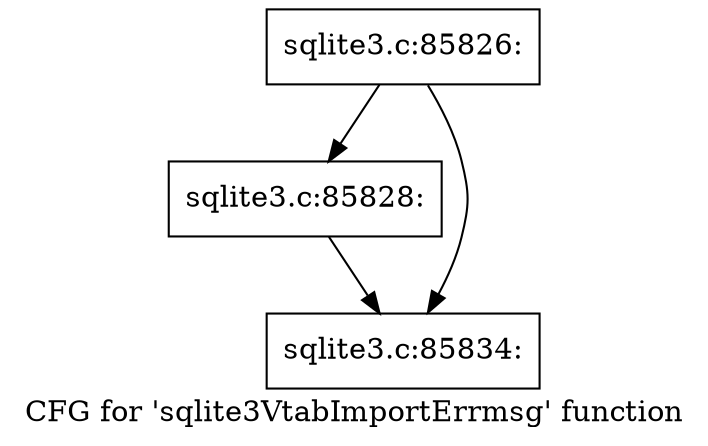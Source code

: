 digraph "CFG for 'sqlite3VtabImportErrmsg' function" {
	label="CFG for 'sqlite3VtabImportErrmsg' function";

	Node0x55c0f7a669d0 [shape=record,label="{sqlite3.c:85826:}"];
	Node0x55c0f7a669d0 -> Node0x55c0f7a89a70;
	Node0x55c0f7a669d0 -> Node0x55c0f7a8a940;
	Node0x55c0f7a89a70 [shape=record,label="{sqlite3.c:85828:}"];
	Node0x55c0f7a89a70 -> Node0x55c0f7a8a940;
	Node0x55c0f7a8a940 [shape=record,label="{sqlite3.c:85834:}"];
}
